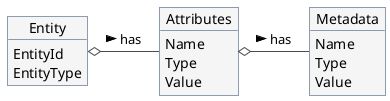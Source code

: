 @startuml

skinparam object {
  BackgroundColor #f5f5f5
  ArrowColor #4c4c4c
  BorderColor #233c68
}

object Entity

Entity : EntityId 
Entity : EntityType 


object Attributes

Attributes : Name 
Attributes : Type
Attributes : Value


object Metadata

Metadata : Name 
Metadata : Type
Metadata : Value

Entity o- Attributes : has >
Attributes o- Metadata  : has >


@enduml